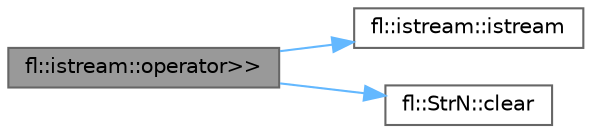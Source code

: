 digraph "fl::istream::operator&gt;&gt;"
{
 // INTERACTIVE_SVG=YES
 // LATEX_PDF_SIZE
  bgcolor="transparent";
  edge [fontname=Helvetica,fontsize=10,labelfontname=Helvetica,labelfontsize=10];
  node [fontname=Helvetica,fontsize=10,shape=box,height=0.2,width=0.4];
  rankdir="LR";
  Node1 [id="Node000001",label="fl::istream::operator\>\>",height=0.2,width=0.4,color="gray40", fillcolor="grey60", style="filled", fontcolor="black",tooltip=" "];
  Node1 -> Node2 [id="edge1_Node000001_Node000002",color="steelblue1",style="solid",tooltip=" "];
  Node2 [id="Node000002",label="fl::istream::istream",height=0.2,width=0.4,color="grey40", fillcolor="white", style="filled",URL="$de/def/classfl_1_1istream_a569cadcc45ecf604ca5445aae9d7d1b6.html#a569cadcc45ecf604ca5445aae9d7d1b6",tooltip=" "];
  Node1 -> Node3 [id="edge2_Node000001_Node000003",color="steelblue1",style="solid",tooltip=" "];
  Node3 [id="Node000003",label="fl::StrN::clear",height=0.2,width=0.4,color="grey40", fillcolor="white", style="filled",URL="$dc/d96/classfl_1_1_str_n_a6f3fee5553f985b5b5d995e7232a4a71.html#a6f3fee5553f985b5b5d995e7232a4a71",tooltip=" "];
}
